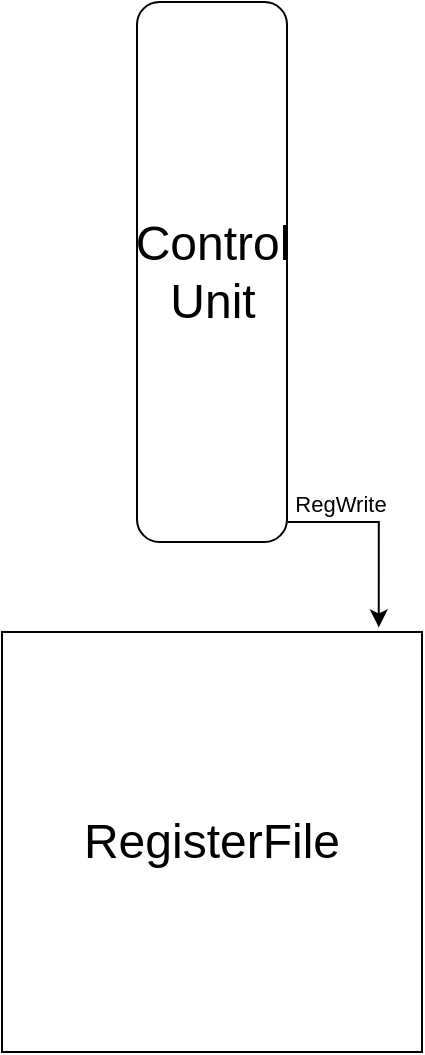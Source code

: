 <mxfile version="21.3.8" type="github">
  <diagram name="Page-1" id="90a13364-a465-7bf4-72fc-28e22215d7a0">
    <mxGraphModel dx="809" dy="461" grid="1" gridSize="10" guides="1" tooltips="1" connect="1" arrows="1" fold="1" page="1" pageScale="1.5" pageWidth="1169" pageHeight="826" background="none" math="0" shadow="0">
      <root>
        <mxCell id="0" style=";html=1;" />
        <mxCell id="1" style=";html=1;" parent="0" />
        <mxCell id="ID7oZF-WjWrz0V3iCZTk-6" style="edgeStyle=orthogonalEdgeStyle;rounded=0;orthogonalLoop=1;jettySize=auto;html=1;exitX=1.005;exitY=0.963;exitDx=0;exitDy=0;entryX=0.897;entryY=-0.011;entryDx=0;entryDy=0;entryPerimeter=0;exitPerimeter=0;" edge="1" parent="1" source="ID7oZF-WjWrz0V3iCZTk-3" target="ID7oZF-WjWrz0V3iCZTk-4">
          <mxGeometry relative="1" as="geometry" />
        </mxCell>
        <mxCell id="ID7oZF-WjWrz0V3iCZTk-7" value="RegWrite" style="edgeLabel;html=1;align=center;verticalAlign=middle;resizable=0;points=[];" vertex="1" connectable="0" parent="ID7oZF-WjWrz0V3iCZTk-6">
          <mxGeometry x="0.264" relative="1" as="geometry">
            <mxPoint x="-20" y="-26" as="offset" />
          </mxGeometry>
        </mxCell>
        <mxCell id="ID7oZF-WjWrz0V3iCZTk-3" value="&lt;font style=&quot;font-size: 24px;&quot;&gt;Control Unit&lt;/font&gt;" style="rounded=1;whiteSpace=wrap;html=1;" vertex="1" parent="1">
          <mxGeometry x="839.5" y="200" width="75" height="270" as="geometry" />
        </mxCell>
        <mxCell id="ID7oZF-WjWrz0V3iCZTk-4" value="&lt;font style=&quot;font-size: 24px;&quot;&gt;RegisterFile&lt;/font&gt;" style="whiteSpace=wrap;html=1;aspect=fixed;" vertex="1" parent="1">
          <mxGeometry x="772" y="515" width="210" height="210" as="geometry" />
        </mxCell>
      </root>
    </mxGraphModel>
  </diagram>
</mxfile>
